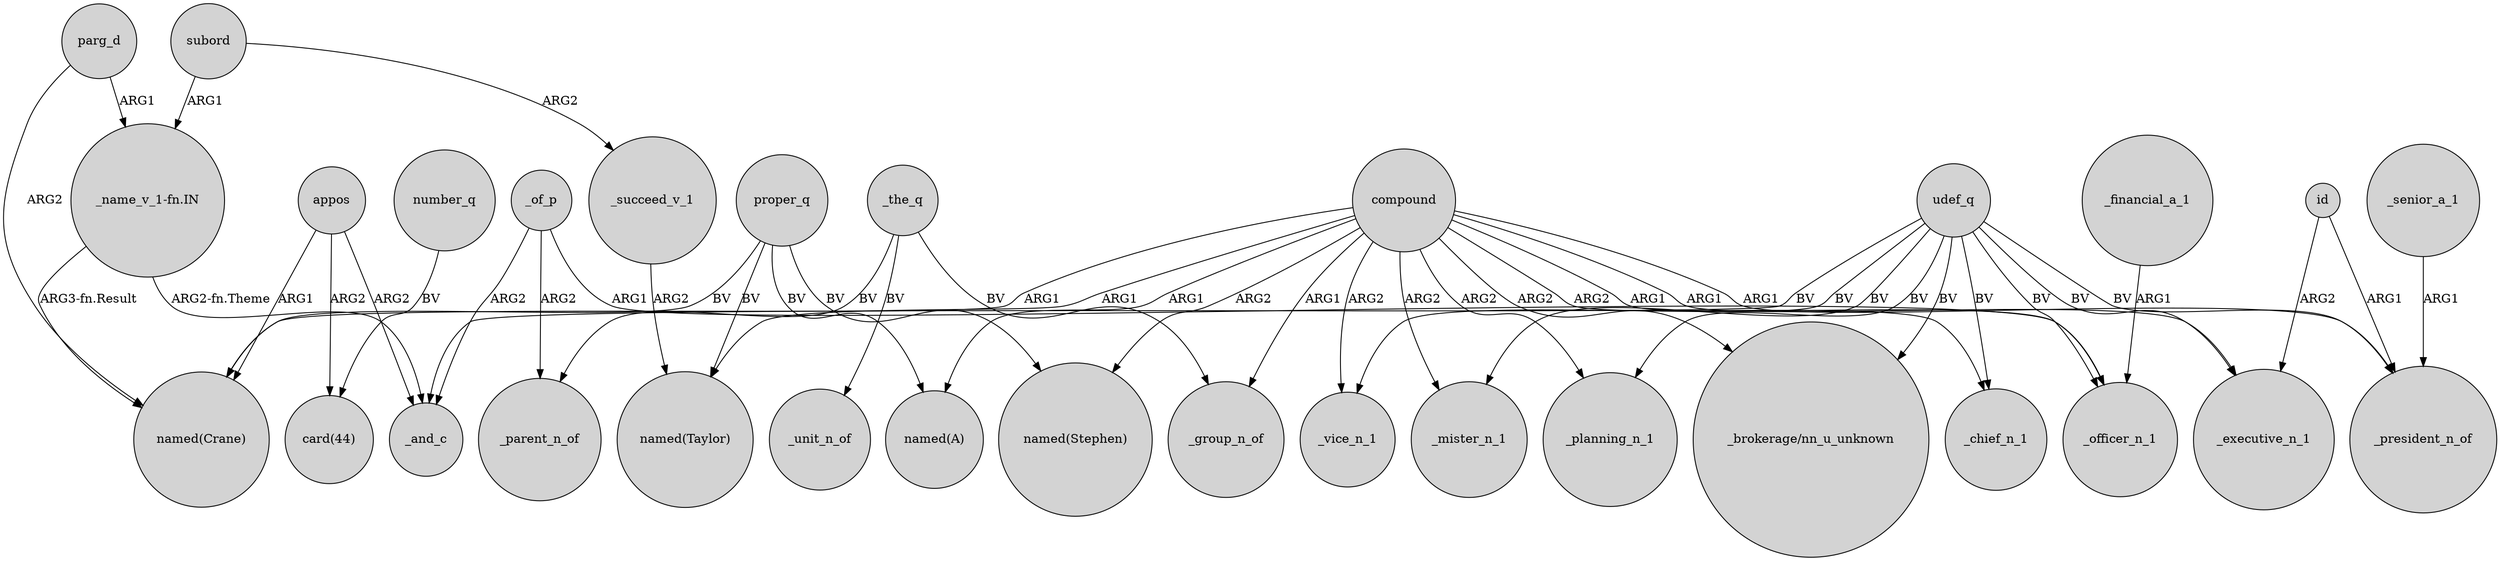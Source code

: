 digraph {
	node [shape=circle style=filled]
	appos -> "named(Crane)" [label=ARG1]
	appos -> "card(44)" [label=ARG2]
	compound -> _vice_n_1 [label=ARG2]
	"_name_v_1-fn.IN" -> _and_c [label="ARG2-fn.Theme"]
	udef_q -> _executive_n_1 [label=BV]
	_of_p -> _parent_n_of [label=ARG2]
	_the_q -> _parent_n_of [label=BV]
	compound -> _mister_n_1 [label=ARG2]
	udef_q -> _planning_n_1 [label=BV]
	id -> _president_n_of [label=ARG1]
	compound -> _executive_n_1 [label=ARG1]
	udef_q -> _mister_n_1 [label=BV]
	number_q -> "card(44)" [label=BV]
	id -> _executive_n_1 [label=ARG2]
	_of_p -> _and_c [label=ARG2]
	subord -> _succeed_v_1 [label=ARG2]
	compound -> "named(Taylor)" [label=ARG1]
	_senior_a_1 -> _president_n_of [label=ARG1]
	compound -> "named(A)" [label=ARG1]
	proper_q -> "named(Crane)" [label=BV]
	_the_q -> _group_n_of [label=BV]
	compound -> "_brokerage/nn_u_unknown" [label=ARG2]
	udef_q -> _vice_n_1 [label=BV]
	compound -> _chief_n_1 [label=ARG2]
	"_name_v_1-fn.IN" -> "named(Crane)" [label="ARG3-fn.Result"]
	compound -> _officer_n_1 [label=ARG1]
	udef_q -> "_brokerage/nn_u_unknown" [label=BV]
	appos -> _and_c [label=ARG2]
	udef_q -> _president_n_of [label=BV]
	compound -> _president_n_of [label=ARG1]
	udef_q -> _chief_n_1 [label=BV]
	compound -> "named(Crane)" [label=ARG1]
	_succeed_v_1 -> "named(Taylor)" [label=ARG2]
	udef_q -> _officer_n_1 [label=BV]
	proper_q -> "named(Taylor)" [label=BV]
	compound -> _planning_n_1 [label=ARG2]
	_of_p -> _officer_n_1 [label=ARG1]
	subord -> "_name_v_1-fn.IN" [label=ARG1]
	parg_d -> "named(Crane)" [label=ARG2]
	udef_q -> _and_c [label=BV]
	proper_q -> "named(Stephen)" [label=BV]
	_financial_a_1 -> _officer_n_1 [label=ARG1]
	_the_q -> _unit_n_of [label=BV]
	compound -> _group_n_of [label=ARG1]
	parg_d -> "_name_v_1-fn.IN" [label=ARG1]
	compound -> "named(Stephen)" [label=ARG2]
	proper_q -> "named(A)" [label=BV]
}
